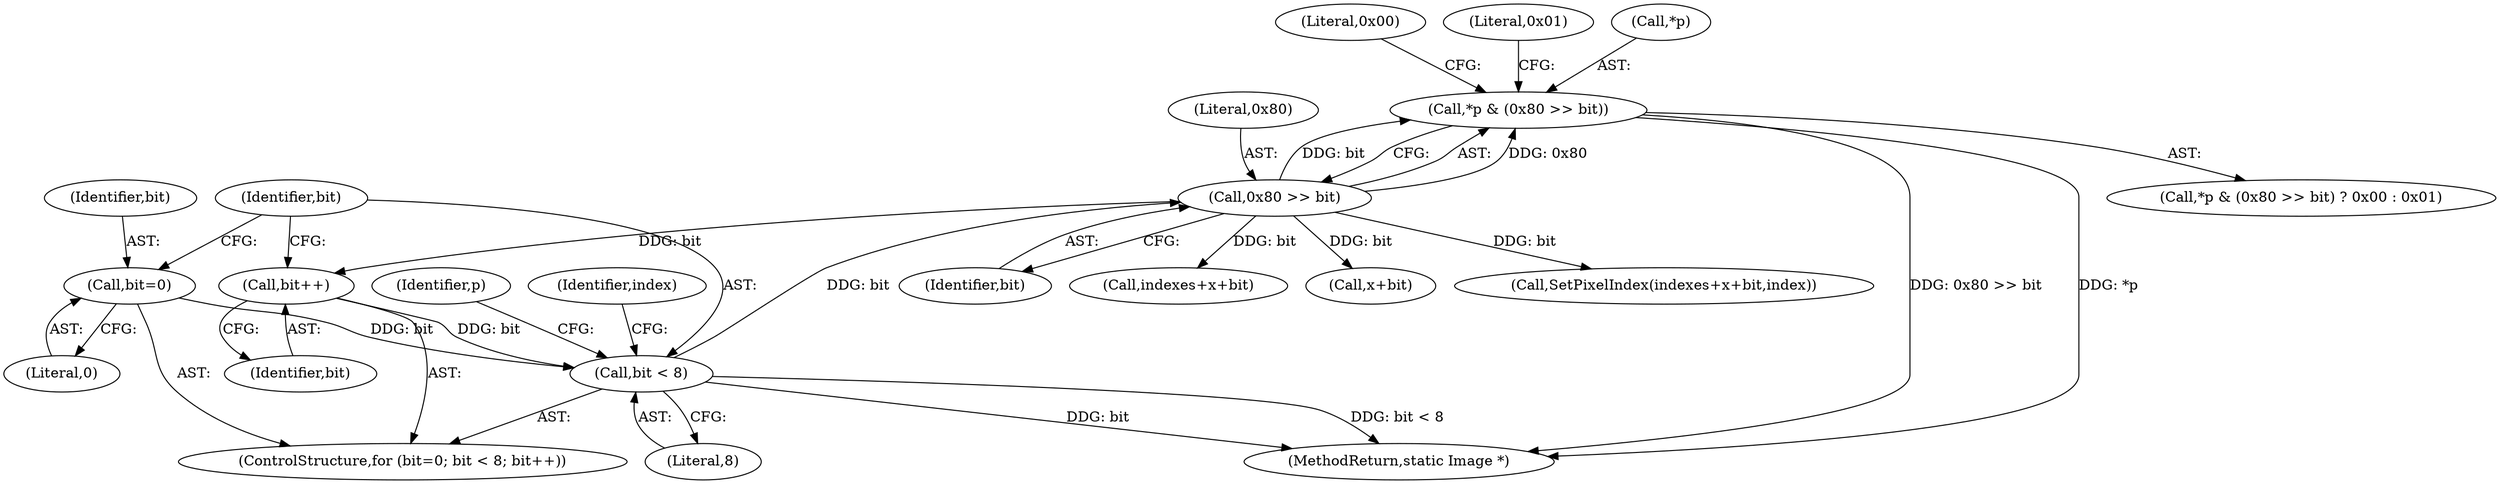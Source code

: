 digraph "0_ImageMagick_424d40ebfcde48bb872eba75179d3d73704fdf1f@pointer" {
"1000811" [label="(Call,*p & (0x80 >> bit))"];
"1000814" [label="(Call,0x80 >> bit)"];
"1000800" [label="(Call,bit < 8)"];
"1000797" [label="(Call,bit=0)"];
"1000803" [label="(Call,bit++)"];
"1000799" [label="(Literal,0)"];
"1000814" [label="(Call,0x80 >> bit)"];
"1000817" [label="(Literal,0x00)"];
"1000811" [label="(Call,*p & (0x80 >> bit))"];
"1001285" [label="(MethodReturn,static Image *)"];
"1000801" [label="(Identifier,bit)"];
"1000797" [label="(Call,bit=0)"];
"1000816" [label="(Identifier,bit)"];
"1000796" [label="(ControlStructure,for (bit=0; bit < 8; bit++))"];
"1000810" [label="(Call,*p & (0x80 >> bit) ? 0x00 : 0x01)"];
"1000818" [label="(Literal,0x01)"];
"1000815" [label="(Literal,0x80)"];
"1000820" [label="(Call,indexes+x+bit)"];
"1000822" [label="(Call,x+bit)"];
"1000812" [label="(Call,*p)"];
"1000827" [label="(Identifier,p)"];
"1000819" [label="(Call,SetPixelIndex(indexes+x+bit,index))"];
"1000798" [label="(Identifier,bit)"];
"1000800" [label="(Call,bit < 8)"];
"1000802" [label="(Literal,8)"];
"1000804" [label="(Identifier,bit)"];
"1000803" [label="(Call,bit++)"];
"1000807" [label="(Identifier,index)"];
"1000811" -> "1000810"  [label="AST: "];
"1000811" -> "1000814"  [label="CFG: "];
"1000812" -> "1000811"  [label="AST: "];
"1000814" -> "1000811"  [label="AST: "];
"1000817" -> "1000811"  [label="CFG: "];
"1000818" -> "1000811"  [label="CFG: "];
"1000811" -> "1001285"  [label="DDG: 0x80 >> bit"];
"1000811" -> "1001285"  [label="DDG: *p"];
"1000814" -> "1000811"  [label="DDG: 0x80"];
"1000814" -> "1000811"  [label="DDG: bit"];
"1000814" -> "1000816"  [label="CFG: "];
"1000815" -> "1000814"  [label="AST: "];
"1000816" -> "1000814"  [label="AST: "];
"1000814" -> "1000803"  [label="DDG: bit"];
"1000800" -> "1000814"  [label="DDG: bit"];
"1000814" -> "1000819"  [label="DDG: bit"];
"1000814" -> "1000820"  [label="DDG: bit"];
"1000814" -> "1000822"  [label="DDG: bit"];
"1000800" -> "1000796"  [label="AST: "];
"1000800" -> "1000802"  [label="CFG: "];
"1000801" -> "1000800"  [label="AST: "];
"1000802" -> "1000800"  [label="AST: "];
"1000807" -> "1000800"  [label="CFG: "];
"1000827" -> "1000800"  [label="CFG: "];
"1000800" -> "1001285"  [label="DDG: bit < 8"];
"1000800" -> "1001285"  [label="DDG: bit"];
"1000797" -> "1000800"  [label="DDG: bit"];
"1000803" -> "1000800"  [label="DDG: bit"];
"1000797" -> "1000796"  [label="AST: "];
"1000797" -> "1000799"  [label="CFG: "];
"1000798" -> "1000797"  [label="AST: "];
"1000799" -> "1000797"  [label="AST: "];
"1000801" -> "1000797"  [label="CFG: "];
"1000803" -> "1000796"  [label="AST: "];
"1000803" -> "1000804"  [label="CFG: "];
"1000804" -> "1000803"  [label="AST: "];
"1000801" -> "1000803"  [label="CFG: "];
}
